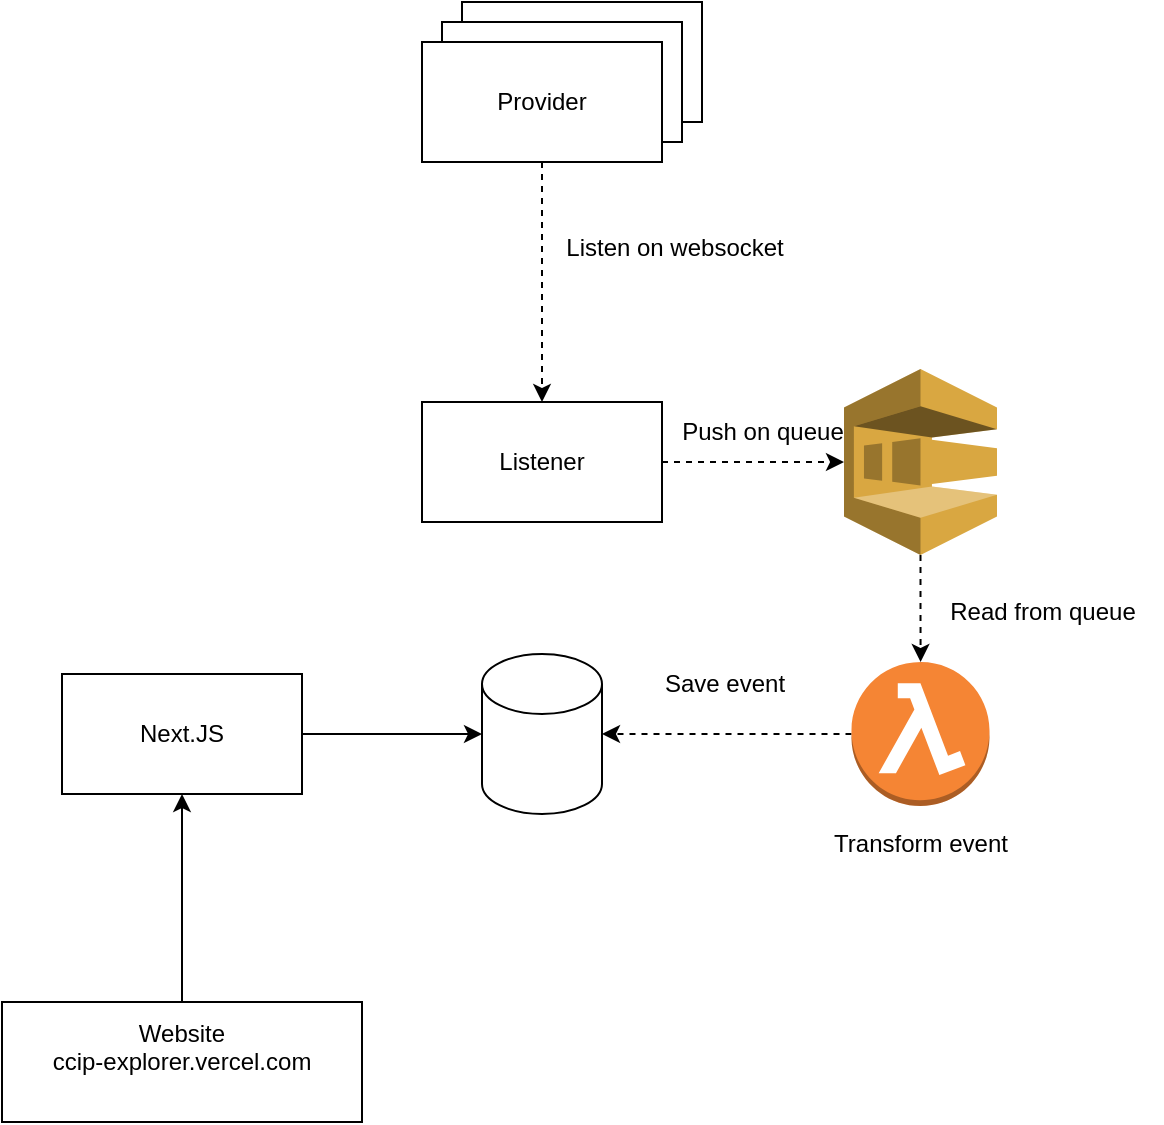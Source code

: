 <mxfile version="21.6.8" type="github">
  <diagram name="Page-1" id="2s_cXrYBDI9Ajyp4g-Cy">
    <mxGraphModel dx="1578" dy="954" grid="1" gridSize="10" guides="1" tooltips="1" connect="1" arrows="1" fold="1" page="1" pageScale="1" pageWidth="850" pageHeight="1100" math="0" shadow="0">
      <root>
        <mxCell id="0" />
        <mxCell id="1" parent="0" />
        <mxCell id="vhc1uj8UUpPZhkch4ml6-9" style="edgeStyle=orthogonalEdgeStyle;rounded=0;orthogonalLoop=1;jettySize=auto;html=1;dashed=1;" edge="1" parent="1" source="vhc1uj8UUpPZhkch4ml6-1" target="vhc1uj8UUpPZhkch4ml6-8">
          <mxGeometry relative="1" as="geometry" />
        </mxCell>
        <mxCell id="vhc1uj8UUpPZhkch4ml6-1" value="Listener" style="rounded=0;whiteSpace=wrap;html=1;" vertex="1" parent="1">
          <mxGeometry x="280" y="260" width="120" height="60" as="geometry" />
        </mxCell>
        <mxCell id="vhc1uj8UUpPZhkch4ml6-4" value="Provider" style="whiteSpace=wrap;html=1;" vertex="1" parent="1">
          <mxGeometry x="300" y="60" width="120" height="60" as="geometry" />
        </mxCell>
        <mxCell id="vhc1uj8UUpPZhkch4ml6-3" value="Provider" style="whiteSpace=wrap;html=1;" vertex="1" parent="1">
          <mxGeometry x="290" y="70" width="120" height="60" as="geometry" />
        </mxCell>
        <mxCell id="vhc1uj8UUpPZhkch4ml6-5" style="edgeStyle=orthogonalEdgeStyle;rounded=0;orthogonalLoop=1;jettySize=auto;html=1;dashed=1;" edge="1" parent="1" source="vhc1uj8UUpPZhkch4ml6-2" target="vhc1uj8UUpPZhkch4ml6-1">
          <mxGeometry relative="1" as="geometry" />
        </mxCell>
        <mxCell id="vhc1uj8UUpPZhkch4ml6-2" value="Provider" style="whiteSpace=wrap;html=1;" vertex="1" parent="1">
          <mxGeometry x="280" y="80" width="120" height="60" as="geometry" />
        </mxCell>
        <mxCell id="vhc1uj8UUpPZhkch4ml6-12" style="edgeStyle=orthogonalEdgeStyle;rounded=0;orthogonalLoop=1;jettySize=auto;html=1;dashed=1;" edge="1" parent="1" source="vhc1uj8UUpPZhkch4ml6-8" target="vhc1uj8UUpPZhkch4ml6-11">
          <mxGeometry relative="1" as="geometry" />
        </mxCell>
        <mxCell id="vhc1uj8UUpPZhkch4ml6-8" value="" style="outlineConnect=0;dashed=0;verticalLabelPosition=bottom;verticalAlign=top;align=center;html=1;shape=mxgraph.aws3.sqs;fillColor=#D9A741;gradientColor=none;" vertex="1" parent="1">
          <mxGeometry x="491" y="243.5" width="76.5" height="93" as="geometry" />
        </mxCell>
        <mxCell id="vhc1uj8UUpPZhkch4ml6-15" style="edgeStyle=orthogonalEdgeStyle;rounded=0;orthogonalLoop=1;jettySize=auto;html=1;dashed=1;" edge="1" parent="1" source="vhc1uj8UUpPZhkch4ml6-11" target="vhc1uj8UUpPZhkch4ml6-14">
          <mxGeometry relative="1" as="geometry" />
        </mxCell>
        <mxCell id="vhc1uj8UUpPZhkch4ml6-11" value="" style="outlineConnect=0;dashed=0;verticalLabelPosition=bottom;verticalAlign=top;align=center;html=1;shape=mxgraph.aws3.lambda_function;fillColor=#F58534;gradientColor=none;direction=east;" vertex="1" parent="1">
          <mxGeometry x="494.75" y="390" width="69" height="72" as="geometry" />
        </mxCell>
        <mxCell id="vhc1uj8UUpPZhkch4ml6-13" value="Transform event" style="text;html=1;align=center;verticalAlign=middle;resizable=0;points=[];autosize=1;strokeColor=none;fillColor=none;" vertex="1" parent="1">
          <mxGeometry x="474.25" y="466" width="110" height="30" as="geometry" />
        </mxCell>
        <mxCell id="vhc1uj8UUpPZhkch4ml6-14" value="" style="shape=cylinder3;whiteSpace=wrap;html=1;boundedLbl=1;backgroundOutline=1;size=15;" vertex="1" parent="1">
          <mxGeometry x="310" y="386" width="60" height="80" as="geometry" />
        </mxCell>
        <mxCell id="vhc1uj8UUpPZhkch4ml6-16" value="Save event" style="text;html=1;align=center;verticalAlign=middle;resizable=0;points=[];autosize=1;strokeColor=none;fillColor=none;" vertex="1" parent="1">
          <mxGeometry x="391" y="386" width="80" height="30" as="geometry" />
        </mxCell>
        <mxCell id="vhc1uj8UUpPZhkch4ml6-18" style="edgeStyle=orthogonalEdgeStyle;rounded=0;orthogonalLoop=1;jettySize=auto;html=1;" edge="1" parent="1" source="vhc1uj8UUpPZhkch4ml6-17" target="vhc1uj8UUpPZhkch4ml6-14">
          <mxGeometry relative="1" as="geometry" />
        </mxCell>
        <mxCell id="vhc1uj8UUpPZhkch4ml6-17" value="Next.JS" style="whiteSpace=wrap;html=1;" vertex="1" parent="1">
          <mxGeometry x="100" y="396" width="120" height="60" as="geometry" />
        </mxCell>
        <mxCell id="vhc1uj8UUpPZhkch4ml6-20" style="edgeStyle=orthogonalEdgeStyle;rounded=0;orthogonalLoop=1;jettySize=auto;html=1;entryX=0.5;entryY=1;entryDx=0;entryDy=0;" edge="1" parent="1" source="vhc1uj8UUpPZhkch4ml6-19" target="vhc1uj8UUpPZhkch4ml6-17">
          <mxGeometry relative="1" as="geometry" />
        </mxCell>
        <mxCell id="vhc1uj8UUpPZhkch4ml6-19" value="Website&lt;br&gt;&lt;div&gt;ccip-explorer.vercel.com&lt;/div&gt;&lt;div&gt;&lt;br&gt;&lt;/div&gt;" style="whiteSpace=wrap;html=1;" vertex="1" parent="1">
          <mxGeometry x="70" y="560" width="180" height="60" as="geometry" />
        </mxCell>
        <mxCell id="vhc1uj8UUpPZhkch4ml6-21" value="&lt;div&gt;Listen on websocket&lt;/div&gt;&lt;div&gt;&lt;br&gt;&lt;/div&gt;" style="text;html=1;align=center;verticalAlign=middle;resizable=0;points=[];autosize=1;strokeColor=none;fillColor=none;" vertex="1" parent="1">
          <mxGeometry x="341" y="170" width="130" height="40" as="geometry" />
        </mxCell>
        <mxCell id="vhc1uj8UUpPZhkch4ml6-22" value="Push on queue" style="text;html=1;align=center;verticalAlign=middle;resizable=0;points=[];autosize=1;strokeColor=none;fillColor=none;" vertex="1" parent="1">
          <mxGeometry x="400" y="260" width="100" height="30" as="geometry" />
        </mxCell>
        <mxCell id="vhc1uj8UUpPZhkch4ml6-23" value="Read from queue" style="text;html=1;align=center;verticalAlign=middle;resizable=0;points=[];autosize=1;strokeColor=none;fillColor=none;" vertex="1" parent="1">
          <mxGeometry x="530" y="350" width="120" height="30" as="geometry" />
        </mxCell>
      </root>
    </mxGraphModel>
  </diagram>
</mxfile>
